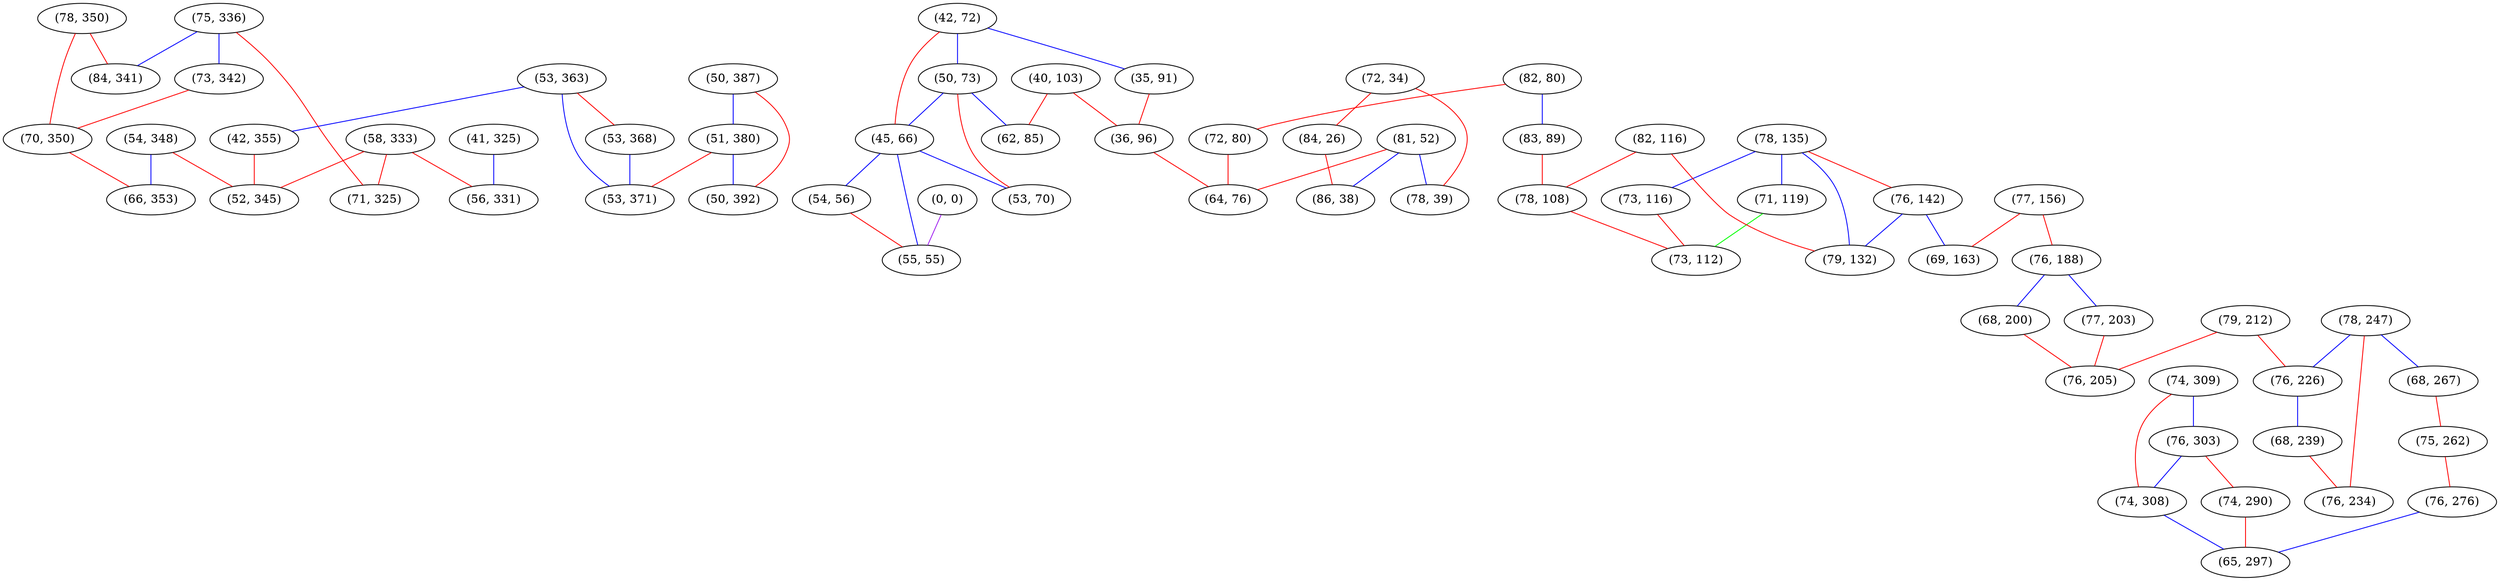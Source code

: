graph "" {
"(75, 336)";
"(42, 72)";
"(50, 387)";
"(40, 103)";
"(78, 350)";
"(79, 212)";
"(53, 363)";
"(73, 342)";
"(77, 156)";
"(50, 73)";
"(54, 348)";
"(51, 380)";
"(76, 188)";
"(78, 247)";
"(35, 91)";
"(68, 267)";
"(36, 96)";
"(45, 66)";
"(72, 34)";
"(84, 341)";
"(68, 200)";
"(78, 135)";
"(74, 309)";
"(81, 52)";
"(71, 119)";
"(82, 80)";
"(83, 89)";
"(82, 116)";
"(50, 392)";
"(58, 333)";
"(72, 80)";
"(75, 262)";
"(77, 203)";
"(76, 226)";
"(76, 303)";
"(0, 0)";
"(54, 56)";
"(62, 85)";
"(78, 39)";
"(68, 239)";
"(41, 325)";
"(64, 76)";
"(78, 108)";
"(71, 325)";
"(74, 308)";
"(53, 368)";
"(76, 234)";
"(70, 350)";
"(42, 355)";
"(56, 331)";
"(74, 290)";
"(84, 26)";
"(76, 276)";
"(52, 345)";
"(73, 116)";
"(55, 55)";
"(66, 353)";
"(76, 205)";
"(73, 112)";
"(76, 142)";
"(65, 297)";
"(79, 132)";
"(86, 38)";
"(53, 70)";
"(69, 163)";
"(53, 371)";
"(75, 336)" -- "(84, 341)"  [color=blue, key=0, weight=3];
"(75, 336)" -- "(71, 325)"  [color=red, key=0, weight=1];
"(75, 336)" -- "(73, 342)"  [color=blue, key=0, weight=3];
"(42, 72)" -- "(45, 66)"  [color=red, key=0, weight=1];
"(42, 72)" -- "(35, 91)"  [color=blue, key=0, weight=3];
"(42, 72)" -- "(50, 73)"  [color=blue, key=0, weight=3];
"(50, 387)" -- "(50, 392)"  [color=red, key=0, weight=1];
"(50, 387)" -- "(51, 380)"  [color=blue, key=0, weight=3];
"(40, 103)" -- "(62, 85)"  [color=red, key=0, weight=1];
"(40, 103)" -- "(36, 96)"  [color=red, key=0, weight=1];
"(78, 350)" -- "(84, 341)"  [color=red, key=0, weight=1];
"(78, 350)" -- "(70, 350)"  [color=red, key=0, weight=1];
"(79, 212)" -- "(76, 205)"  [color=red, key=0, weight=1];
"(79, 212)" -- "(76, 226)"  [color=red, key=0, weight=1];
"(53, 363)" -- "(42, 355)"  [color=blue, key=0, weight=3];
"(53, 363)" -- "(53, 368)"  [color=red, key=0, weight=1];
"(53, 363)" -- "(53, 371)"  [color=blue, key=0, weight=3];
"(73, 342)" -- "(70, 350)"  [color=red, key=0, weight=1];
"(77, 156)" -- "(76, 188)"  [color=red, key=0, weight=1];
"(77, 156)" -- "(69, 163)"  [color=red, key=0, weight=1];
"(50, 73)" -- "(53, 70)"  [color=red, key=0, weight=1];
"(50, 73)" -- "(45, 66)"  [color=blue, key=0, weight=3];
"(50, 73)" -- "(62, 85)"  [color=blue, key=0, weight=3];
"(54, 348)" -- "(52, 345)"  [color=red, key=0, weight=1];
"(54, 348)" -- "(66, 353)"  [color=blue, key=0, weight=3];
"(51, 380)" -- "(50, 392)"  [color=blue, key=0, weight=3];
"(51, 380)" -- "(53, 371)"  [color=red, key=0, weight=1];
"(76, 188)" -- "(77, 203)"  [color=blue, key=0, weight=3];
"(76, 188)" -- "(68, 200)"  [color=blue, key=0, weight=3];
"(78, 247)" -- "(76, 234)"  [color=red, key=0, weight=1];
"(78, 247)" -- "(68, 267)"  [color=blue, key=0, weight=3];
"(78, 247)" -- "(76, 226)"  [color=blue, key=0, weight=3];
"(35, 91)" -- "(36, 96)"  [color=red, key=0, weight=1];
"(68, 267)" -- "(75, 262)"  [color=red, key=0, weight=1];
"(36, 96)" -- "(64, 76)"  [color=red, key=0, weight=1];
"(45, 66)" -- "(53, 70)"  [color=blue, key=0, weight=3];
"(45, 66)" -- "(54, 56)"  [color=blue, key=0, weight=3];
"(45, 66)" -- "(55, 55)"  [color=blue, key=0, weight=3];
"(72, 34)" -- "(84, 26)"  [color=red, key=0, weight=1];
"(72, 34)" -- "(78, 39)"  [color=red, key=0, weight=1];
"(68, 200)" -- "(76, 205)"  [color=red, key=0, weight=1];
"(78, 135)" -- "(79, 132)"  [color=blue, key=0, weight=3];
"(78, 135)" -- "(76, 142)"  [color=red, key=0, weight=1];
"(78, 135)" -- "(73, 116)"  [color=blue, key=0, weight=3];
"(78, 135)" -- "(71, 119)"  [color=blue, key=0, weight=3];
"(74, 309)" -- "(76, 303)"  [color=blue, key=0, weight=3];
"(74, 309)" -- "(74, 308)"  [color=red, key=0, weight=1];
"(81, 52)" -- "(86, 38)"  [color=blue, key=0, weight=3];
"(81, 52)" -- "(78, 39)"  [color=blue, key=0, weight=3];
"(81, 52)" -- "(64, 76)"  [color=red, key=0, weight=1];
"(71, 119)" -- "(73, 112)"  [color=green, key=0, weight=2];
"(82, 80)" -- "(72, 80)"  [color=red, key=0, weight=1];
"(82, 80)" -- "(83, 89)"  [color=blue, key=0, weight=3];
"(83, 89)" -- "(78, 108)"  [color=red, key=0, weight=1];
"(82, 116)" -- "(79, 132)"  [color=red, key=0, weight=1];
"(82, 116)" -- "(78, 108)"  [color=red, key=0, weight=1];
"(58, 333)" -- "(56, 331)"  [color=red, key=0, weight=1];
"(58, 333)" -- "(71, 325)"  [color=red, key=0, weight=1];
"(58, 333)" -- "(52, 345)"  [color=red, key=0, weight=1];
"(72, 80)" -- "(64, 76)"  [color=red, key=0, weight=1];
"(75, 262)" -- "(76, 276)"  [color=red, key=0, weight=1];
"(77, 203)" -- "(76, 205)"  [color=red, key=0, weight=1];
"(76, 226)" -- "(68, 239)"  [color=blue, key=0, weight=3];
"(76, 303)" -- "(74, 308)"  [color=blue, key=0, weight=3];
"(76, 303)" -- "(74, 290)"  [color=red, key=0, weight=1];
"(0, 0)" -- "(55, 55)"  [color=purple, key=0, weight=4];
"(54, 56)" -- "(55, 55)"  [color=red, key=0, weight=1];
"(68, 239)" -- "(76, 234)"  [color=red, key=0, weight=1];
"(41, 325)" -- "(56, 331)"  [color=blue, key=0, weight=3];
"(78, 108)" -- "(73, 112)"  [color=red, key=0, weight=1];
"(74, 308)" -- "(65, 297)"  [color=blue, key=0, weight=3];
"(53, 368)" -- "(53, 371)"  [color=blue, key=0, weight=3];
"(70, 350)" -- "(66, 353)"  [color=red, key=0, weight=1];
"(42, 355)" -- "(52, 345)"  [color=red, key=0, weight=1];
"(74, 290)" -- "(65, 297)"  [color=red, key=0, weight=1];
"(84, 26)" -- "(86, 38)"  [color=red, key=0, weight=1];
"(76, 276)" -- "(65, 297)"  [color=blue, key=0, weight=3];
"(73, 116)" -- "(73, 112)"  [color=red, key=0, weight=1];
"(76, 142)" -- "(79, 132)"  [color=blue, key=0, weight=3];
"(76, 142)" -- "(69, 163)"  [color=blue, key=0, weight=3];
}
